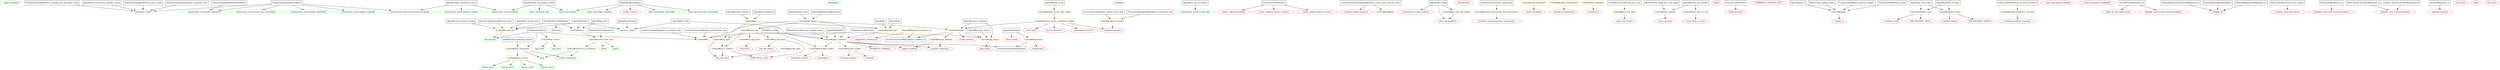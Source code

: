 digraph AgentEnabled {
  node[color=green]
  "[agent_enabled]"
  "[developer_mode]"
  "[developer]"
  "[monitor_mode]"
  "[enabled]"
  "[slow_sql.explain_threshold]"
  "[slow_sql.stack_trace_threshold]"
  "[slow_sql.explain_enabled]"
  "[slow_sql.enabled]"
  "[slow_sql.record_sql]"
  "[transaction_tracer.limit_segments]"
  "[transaction_tracer.stack_trace_threshold]"
  "[transaction_tracer.explain_threshold]"
  "[transaction_tracer.explain_enabled]"
  "[transaction_tracer.transaction_threshold]"
  "[transaction_tracer.record_sql]"
  "[transaction_tracer.random_sample]"
  "[transaction_tracer.enabled]"
  "[license_key]"
  "[ssl]"
  "[verify_certificate]"
  "[api_host]"
  "[api_port]"
  "[proxy_host]"
  "[proxy_port]"
  "[proxy_user]"
  "[proxy_pass]"
  "[host]"
  "[port]"

  node[color=red]
  "{agent_enabled}"
  "{developer_mode}"
  "{developer}"
  "{monitor_mode}"
  "{enabled}"
  "{monitor_daemons}"
  "{NEWRELIC_ENABLE}"
  "{force_send}"
  "{error_collector.enabled}"
  "{error_collector.capture_source}"
  "{error_collector.ignore_errors}"
  "{disable_mobile_headers}"
  "{timeout}"
  "{collect_traces}"
  "{transaction_tracer.enabled}"
  "{transaction_tracer.enabled}"
  "{license_key}"
  "{capture_params}"
  "{browser_monitoring.auto_instrument}"
  "{multi_threaded}"
  "{disable_serialization}"
  "{textmate}"
  "{post_size_limit}"
  "{sync_startup}"
  "{send_data_on_exit}"
  "{log_level}"
  "{log_file_path}"
  "{log_file_name}"
  "{port}"
  "{high_security}"
  "{NEWRELIC_LICENSE_KEY}"
  "{apdex_t}"
  "{dispatcher_instance_id}"
  "{dispatcher}"
  "{app_name}"
  "{validate_seed}"
  "{NR_VALIDATE_SEED}"
  "{validate_token}"
  "{NR_VALIDATE_TOKEN}"
  "{disable_backtrace_cleanup}"
  "{slow_sql.enabled}"
  "{slow_sql.explain_enabled}"
  "{slow_sql.explain_threshold}"
  "{skip_ar_instrumentation}"
  "{disable_activerecord_instrumentation}"
  "{disable_dj}"
  "{capture_memcache_keys}"
  "{disable_memcache_instrumentation}"
  "{disable_view_instrumentation}"
  "{disable_resque}"
  "{multi_homed}"
  "{api_host}"
  "{NEW_RELIC_LOG}"
  "{slow_sql*}"
  "{error_collector*}"
  "{transaction_tracer*}"
  "{host}"
  "{api_port}"

  node[shape=box,color=orange]
  "Control#init_plugin"
  "Control#agent_enabled?"
  "Control#merge_defaults"
  "Control#developer_mode?"
  "Control#monitor_mode?"
  "Control#license_key"
  "Control#apdex_t"
  "Control#capture_params"
  "Control#browser_monitoring_auto_instrument?"
  "Control#multi_threaded?"
  "Control#disable_serialization?"
  "Control#use_textmate?"
  "Control#post_size_limit"
  "Control#sync_startup"
  "Control#send_data_on_exit"
  "Control#dispatcher_instance_id"
  "Control#dispatcher"
  "Control#app_names"
  "Control#validate_seed"
  "Control#validate_token"
  "Control#log_file_path"
  "Control#disable_backtrace_cleanup?"
  "Control#has_slow_sql_config?"
  "Control#settings"
  "Control#api_server"
  "Control#proxy_server"
  "Control#server_from_host"
  "Control#remove_server_controlled_configs"
  "Control#http_connection"
  "Control#set_log_level!"
  "Control#log_path"
  "Control#log_to_stdout?"
  "Control#convert_to_ip_address"
  "Control#server"
  "Control#merge_server_side_config"
  "Control#setup_log"
  "Control#log_file_name"
  "Control#should_log?"
  "Control#log!"
  "Control#env"
  "Control#profiling?"

  node[color=black]
  "LocalEnvironment#dispatcher_instance_id"
  "LocalEnvironment#dispatcher"
  "LocalEnvironment#gather_ar_adapter_info"
  "LocalEnvironment#gather_environment_info"

  "Agent#initialize"
  "Agent#after_fork"
  "Agent#disabled?"
  "Agent#shutdown"
  "Agent#has_license_key?"
  "Agent#correct_license_length"
  "Agent#apdex_f"
  "Agent#check_config_and_start_agent"
  "Agent#install_exit_handler"
  "Agent#log_app_names"
  "Agent#connect_settings"
  "Agent#log_seed_token"
  "Agent#log_error"
  "Agent#monitoring?"
  "Agent#check_trasaction_sampler_status"
  "Agent#check_sql_sampler_status"
  "Agent#config_transaction_tracer"
  "Agent#set_sql_recording!"
  "Agent#already_started?"
  "Agent#log_connection"
  "Agent#manual_start"

  "MethodTracer#remove_method_tracer"

  "ErrorCollector#initialize"
  "ErrorCollector#request_params_from_opts"

  "ControllerInstrumentation#perform_action_with_newrelic_trace"

  "NewRelicService#initialize"
  "NewRelicService#check_post_size"
  "NewRelicService#connect"
  "NewRelicService#send_request"

  "SqlSampler#configure!"
  "SqlSqmpler.config"

  "TransactionSampler#configure!"
  "TransactionSampler#notice_push_scope"
  "TransactionSampler#capture_segment_trace"
  "TransactionSampler#store_segment_for_developer_mode"

  "NoticeError#initialize"

  "BeaconConfiguration#license_bytes"

  "ActiveRecord#depends_on"
  "DelayedJobInstrumentation#depends_on"
  "Memcache#memcache_key_snippet"
  "Memcache#depends_on"
  "Rails::ActionController#depends_on"
  "Rails3::ActionController#depends_on"
  "Resque#depends_on"

  "DelayedJobSampler#initialize"
  "DelayedJobInjection#depends_on"

  "MetricFrame.update_apdex"

  "TranactionInfo#force_persist_sample?"
  "TranactionInfo#include_guid?"

  "TransactionSampleBuilder#initialize"
  "TransactionSampleBuilder#set_transaction_info"

  "Rails#install_browser_monitoring"
  "Rails#log!"
  "Rails3#log!"

  "CollectionHelper#strip_nr_from_backtrace"

  "Deployments#initialize"

#######

  "Control#init_plugin" -> "Control#agent_enabled?"
  "Control#init_plugin" -> "Control#settings"
  "Control#init_plugin" -> "Control#setup_log"
  "Control#init_plugin" -> "Control#env"
  "Control#merge_defaults" -> "{agent_enabled}"
  "Control#merge_defaults" -> "{monitor_daemons}"
  "Control#agent_enabled?" -> "{agent_enabled}"
  "Control#agent_enabled?" -> "Control#monitor_mode?"
  "Control#agent_enabled?" -> "Control#developer_mode?"
  "Control#agent_enabled?" -> "{monitor_daemons}"
  "Control#agent_enabled?" -> "{NEWRELIC_ENABLE}"
  "Control#agent_enabled?" -> "LocalEnvironment#dispatcher"
  "Control#developer_mode?" -> "{developer_mode}"
  "Control#developer_mode?" -> "{developer}"
  "Control#monitor_mode?" -> "{monitor_mode}"
  "Control#monitor_mode?" -> "{enabled}"
  "Control#should_log?" -> "Control#agent_enabled?" 
  "Control#license_key" -> "[license_key]"
  "Control#apdex_t" -> "{apdex_t}"
  "Control#capture_params" -> "{capture_params}"
  "Control#browser_monitoring_auto_instrument?" -> "{browser_monitoring.auto_instrument}"
  "Control#multi_threaded?" -> "{multi_threaded}"
  "Control#disable_serialization?" -> "{disable_serialization}"
  "Control#use_textmate?" -> "{textmate}"
  "Control#post_size_limit" -> "{post_size_limit}"
  "Control#sync_startup" -> "{sync_startup}"
  "Control#send_data_on_exit" -> "{send_data_on_exit}"
  "Control#dispatcher_instance_id" -> "{dispatcher_instance_id}"
  "Control#dispatcher_instance_id" -> "LocalEnvironment#dispatcher_instance_id"
  "Control#dispatcher" -> "{dispatcher}"
  "Control#dispatcher" -> "LocalEnvironment#dispatcher"
  "Control#app_names" -> "{app_name}"
  "Control#validate_seed" -> "{validate_seed}"
  "Control#validate_seed" -> "{NR_VALIDATE_SEED}"
  "Control#validate_token" -> "{validate_token}"
  "Control#validate_token" -> "{NR_VALIDATE_TOKEN}"
  "Control#log_file_path" -> "{log_file_path}"
  "Control#disable_backtrace_cleanup?" -> "{disable_backtrace_cleanup}"
  "Control#has_slow_sql_config?" -> "{slow_sql.enabled}"
  "Control#settings" -> "Control#merge_defaults"
  "Control#settings" -> "Control#app_names"
  "Control#settings" -> "LocalEnvironment#dispatcher_instance_id"
  "Control#settings" -> "{multi_homed}"
  "Control#api_server" -> "[api_host]"
  "Control#api_server" -> "[api_port]"
  "Control#proxy_server" -> "[proxy_host]"
  "Control#proxy_server" -> "[proxy_port]"
  "Control#proxy_server" -> "[proxy_user]"
  "Control#proxy_server" -> "[proxy_pass]"
  "Control#server_from_host" -> "[host]"
  "Control#server_from_host" -> "[port]"
  "Control#server_from_host" -> "Control#convert_to_ip_address"
  "Control#remove_server_controlled_configs" -> "{transaction_tracer*}"
  "Control#remove_server_controlled_configs" -> "{slow_sql*}"
  "Control#remove_server_controlled_configs" -> "{error_collector*}"
  "Control#remove_server_controlled_configs" -> "{capture_params}"
  "Control#remove_server_controlled_configs" -> "Control#settings"
  "Control#http_connection" -> "[ssl]"
  "Control#http_connection" -> "[verify_certificate]"
  "Control#http_connection" -> "Control#proxy_server"
  "Control#set_log_level!" -> "{log_level}"
  "Control#log_path" -> "{log_file_path}"
  "Control#log_path" -> "Control#log_to_stdout?"
  "Control#log_to_stdout?" -> "{NEW_RELIC_LOG}"
  "Control#log_to_stdout?" -> "{log_file_path}"
  "Control#convert_to_ip_address" -> "[ssl]"
  "Control#convert_to_ip_address" -> "[verify_certificate]"
  "Control#server" -> "Control#server_from_host"
  "Control#merge_server_side_config" -> "Control#remove_server_controlled_configs"
  "Control#setup_log" -> "Control#set_log_level!"
  "Control#setup_log" -> "Control#log_path"
  "Control#setup_log" -> "Control#log_to_stdout?"
  "Control#setup_log" -> "Control#log_file_name"
  "Control#log_file_name" -> "{log_file_name}"
  "Control#log_file_name" -> "{NEW_RELIC_LOG}"
  "Control#log!" -> "Control#should_log?"
  "Control#log!" -> "Control#log_path"

  "LocalEnvironment#gather_ar_adapter_info" -> "Control#env"
  "LocalEnvironment#gather_environment_info" -> "Control#env"

  "Agent#initialize" -> "Control#license_key"
  "Agent#initialize" -> "Control#server"
  "Agent#initialize" -> "[monitor_mode]"
  "Agent#after_fork" -> "Control#agent_enabled?"
  "Agent#after_fork" -> "[monitor_mode]"
  "Agent#disabled?" -> "Control#agent_enabled?"
  "Agent#shutdown" -> "{force_send}"
  "Agent#shutdown" -> "Control#dispatcher"
  "Agent#has_license_key?" -> "Control#license_key"
  "Agent#correct_license_length" -> "Control#license_key"
  "Agent#apdex_f" -> "Control#apdex_t"
  "Agent#check_config_and_start_agent" -> "Control#sync_startup"
  "Agent#install_exit_handler" -> "Control#sync_startup"
  "Agent#install_exit_handler" -> "Control#send_data_on_exit"
  "Agent#log_app_names" -> "Control#app_names"
  "Agent#connect_settings" -> "Control#app_names"
  "Agent#connect_settings" -> "Control#settings"
  "Agent#log_seed_token" -> "Control#validate_seed"
  "Agent#log_seed_token" -> "Control#validate_token"
  "Agent#validate_settings" -> "Control#validate_seed"
  "Agent#validate_settings" -> "Control#validate_token"
  "Agent#log_error" -> "Control#server"
  "Agent#finish_setup" -> "Control#merge_server_side_config"
  "Agent#monitoring?" -> "[monitor_mode]"
  "Agent#check_trasaction_sampler_status" -> "[developer_mode]"
  "Agent#check_sql_sampler_status" -> "[slow_sql.enabled]"
  "Agent#check_sql_sampler_status" -> "[slow_sql.record_sql]"
  "Agent#check_sql_sampler_status" -> "[transaction_tracer.enabled]"
  "Agent#config_transaction_tracer" -> "[transaction_tracer.enabled]"
  "Agent#config_transaction_tracer" -> "[transaction_tracer.random_sample]"
  "Agent#config_transaction_tracer" -> "[transaction_tracer.transaction_threshold]"
  "Agent#set_sql_recording!" -> "[transaction_tracer.record_sql]"
  "Agent#already_started?" -> "Control#log!"
  "Agent#log_connection" -> "Control#log!"
  "Agent#manual_start" -> "Control#init_plugin"

  "MethodTracer#remove_method_tracer" -> "Control#agent_enabled?"

  "Rails#init_config" -> "Control#agent_enabled?"
  "Rails#init_config" -> "Control#developer_mode?"

  "ErrorCollector#initialize" -> "{error_collector.enabled}"
  "ErrorCollector#initialize" -> "{error_collector.capture_source}"
  "ErrorCollector#initialize" -> "{error_collector.ignore_errors}"
  "ErrorCollector#request_params_from_opts" -> "Control#capture_params"

  "ControllerInstrumentation#perform_action_with_newrelic_trace" -> "{disable_mobile_headers}"
  "ControllerInstrumentation#perform_action_with_newrelic_trace" -> "Control#profiling?"

  "NewRelicService#initialize" -> "{timeout}"
  "NewRelicService#initialize" -> "Control#license_key"
  "NewRelicService#initialize" -> "Control#server"
  "NewRelicService#check_post_size" -> "Control#post_size_limit"
  "NewRelicService#connect" -> "Control#server_from_host"
  "NewRelicService#send_request" -> "Control#http_connection"

  "SqlSampler#configure!" -> "{collect_traces}"
  "SqlSampler#configure!" -> "[slow_sql.explain_threshold]"
  "SqlSampler#configure!" -> "[slow_sql.explain_enabled]"
  "SqlSampler#configure!" -> "[slow_sql.stack_trace_threshold]"
  "SqlSampler#configure!" -> "[slow_sql.enabled]"
  "SqlSqmpler.config" -> "{transaction_tracer.enabled}"
  "SqlSqmpler.config" -> "{slow_sql.enabled}"
  "SqlSqmpler.config" -> "Control#has_slow_sql_config?"

  "TransactionSampler#configure!" -> "[transaction_tracer.limit_segments]"
  "TransactionSampler#configure!" -> "[transaction_tracer.stack_trace_threshold]"
  "TransactionSampler#configure!" -> "[transaction_tracer.explain_threshold]"
  "TransactionSampler#configure!" -> "[transaction_tracer.explain_enabled]"
  "TransactionSampler#configure!" -> "[transaction_tracer.transaction_threshold]"
  "TransactionSampler#configure!" -> "[developer_mode]"
  "TransactionSampler#notice_push_scope" -> "[developer_mode]"
  "TransactionSampler#capture_segment_trace" -> "[developer_mode]"
  "TransactionSampler#store_segment_for_developer_mode" -> "[developer_mode]"

  "NoticeError#initialize" -> "{high_security}"

  "BeaconConfiguration#license_bytes" -> "Control#license_key"

  "ActiveRecord#depends_on" -> "{skip_ar_instrumentation}"
  "ActiveRecord#depends_on" -> "{disable_activerecord_instrumentation}"

  "DelayedJobInstrumentation#depends_on" -> "{disable_dj}"

  "Memcache#memcache_key_snippet" -> "{capture_memcache_keys}"
  "Memcache#depends_on" -> "{disable_memcache_instrumentation}"

  "Rails::ActionController#depends_on" -> "{disable_view_instrumentation}"
  "Rails3::ActionController#depends_on" -> "{disable_view_instrumentation}"
  "Resque#depends_on" -> "{disable_resque}"

  "DelayedJobSampler#initialize" -> "{disable_dj}"
  "DelayedJobInjection#depends_on" -> "{disable_dj}"
  "DelayedJobInjection#executes" -> "Control#init_plugin"

  "MetricFrame.update_apdex" -> "Control#apdex_t"

  "TranactionInfo#force_persist_sample?" -> "Control#apdex_t"
  "TranactionInfo#include_guid?" -> "Control#apdex_t"

  "TransactionSampleBuilder#initialize" -> "[transaction_tracer.limit_segments]"
  "TransactionSampleBuilder#set_transaction_info" -> "Control#capture_params"

  "Rails#install_browser_monitoring" -> "Control#browser_monitoring_auto_instrument?"
  "Rails#log!" -> "Control#should_log?"
  "Rails3#log!" -> "Control#should_log?"

  "CollectionHelper#strip_nr_from_backtrace" -> "Control#disable_backtrace_cleanup?"

  "Deployments#initialize" -> "Control#app_names"
  "Deployments#initialize" -> "Control#env"
  "Deployments#run" -> "Control#http_connection"
  "Deployments#run" -> "Control#env"
  "Deployments#run" -> "[license_key]"
  "Deployments#run" -> "Control#api_server"
}
